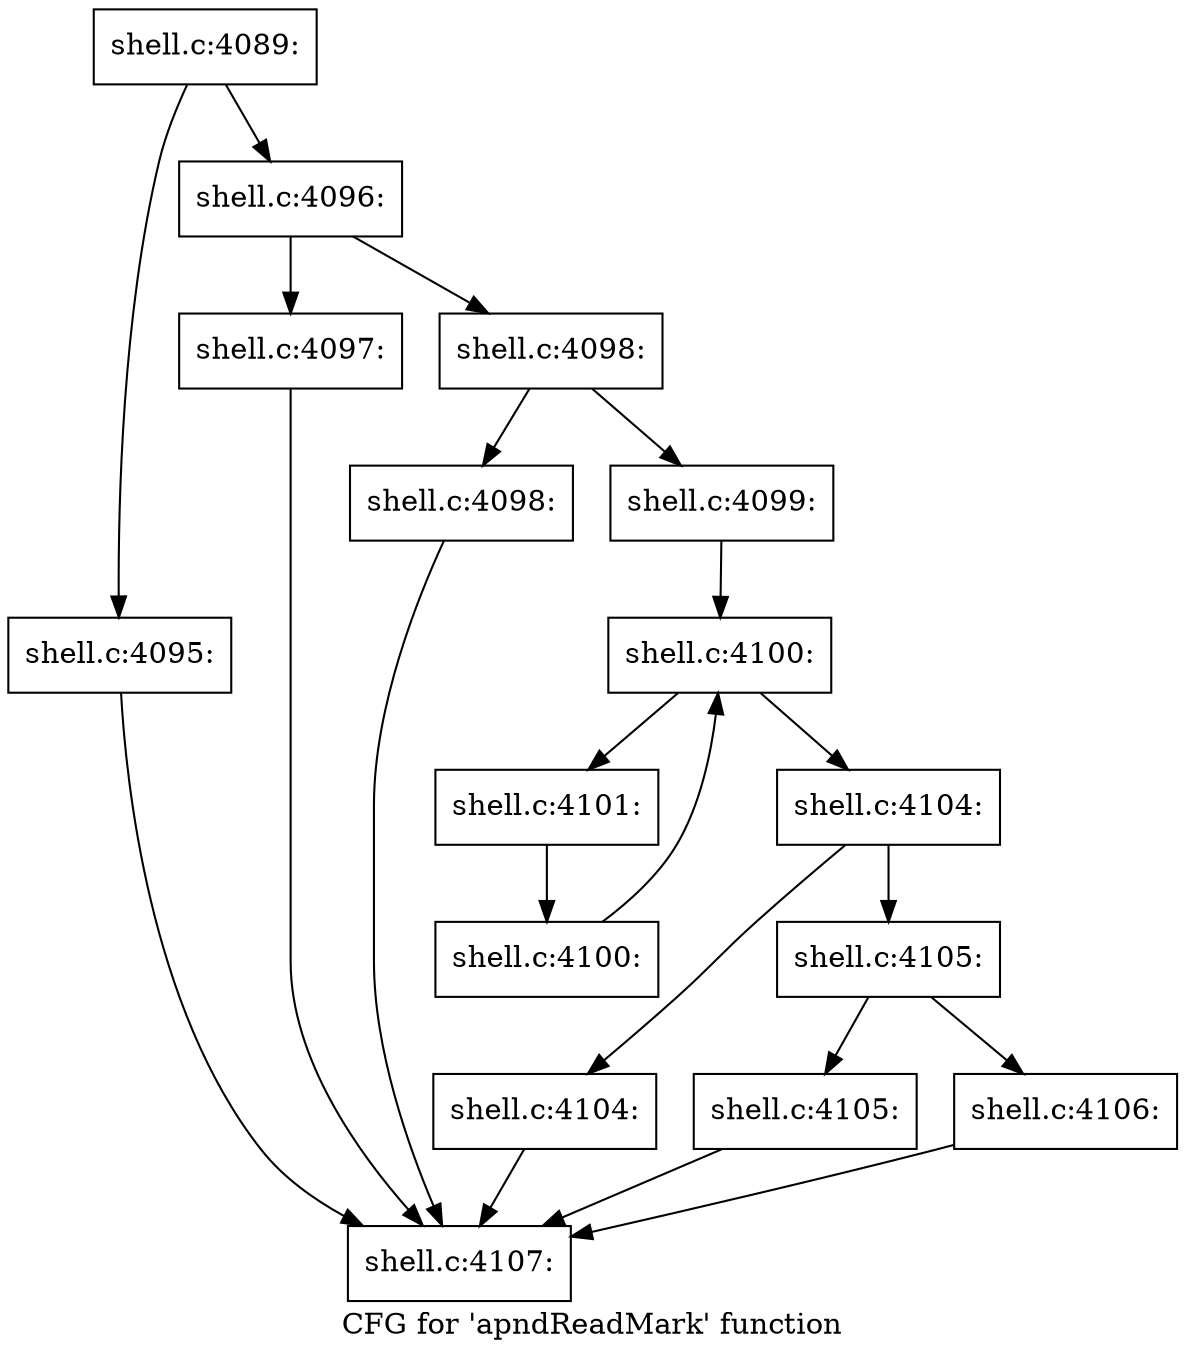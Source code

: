digraph "CFG for 'apndReadMark' function" {
	label="CFG for 'apndReadMark' function";

	Node0x56027691d380 [shape=record,label="{shell.c:4089:}"];
	Node0x56027691d380 -> Node0x560276922dd0;
	Node0x56027691d380 -> Node0x560276922e20;
	Node0x560276922dd0 [shape=record,label="{shell.c:4095:}"];
	Node0x560276922dd0 -> Node0x56027691d590;
	Node0x560276922e20 [shape=record,label="{shell.c:4096:}"];
	Node0x560276922e20 -> Node0x560276923d00;
	Node0x560276922e20 -> Node0x560276923d50;
	Node0x560276923d00 [shape=record,label="{shell.c:4097:}"];
	Node0x560276923d00 -> Node0x56027691d590;
	Node0x560276923d50 [shape=record,label="{shell.c:4098:}"];
	Node0x560276923d50 -> Node0x5602769241b0;
	Node0x560276923d50 -> Node0x560276924200;
	Node0x5602769241b0 [shape=record,label="{shell.c:4098:}"];
	Node0x5602769241b0 -> Node0x56027691d590;
	Node0x560276924200 [shape=record,label="{shell.c:4099:}"];
	Node0x560276924200 -> Node0x5602769250d0;
	Node0x5602769250d0 [shape=record,label="{shell.c:4100:}"];
	Node0x5602769250d0 -> Node0x5602769252f0;
	Node0x5602769250d0 -> Node0x560276924f20;
	Node0x5602769252f0 [shape=record,label="{shell.c:4101:}"];
	Node0x5602769252f0 -> Node0x560276925260;
	Node0x560276925260 [shape=record,label="{shell.c:4100:}"];
	Node0x560276925260 -> Node0x5602769250d0;
	Node0x560276924f20 [shape=record,label="{shell.c:4104:}"];
	Node0x560276924f20 -> Node0x560276926510;
	Node0x560276924f20 -> Node0x560276926560;
	Node0x560276926510 [shape=record,label="{shell.c:4104:}"];
	Node0x560276926510 -> Node0x56027691d590;
	Node0x560276926560 [shape=record,label="{shell.c:4105:}"];
	Node0x560276926560 -> Node0x560276926cc0;
	Node0x560276926560 -> Node0x560276926d10;
	Node0x560276926cc0 [shape=record,label="{shell.c:4105:}"];
	Node0x560276926cc0 -> Node0x56027691d590;
	Node0x560276926d10 [shape=record,label="{shell.c:4106:}"];
	Node0x560276926d10 -> Node0x56027691d590;
	Node0x56027691d590 [shape=record,label="{shell.c:4107:}"];
}
